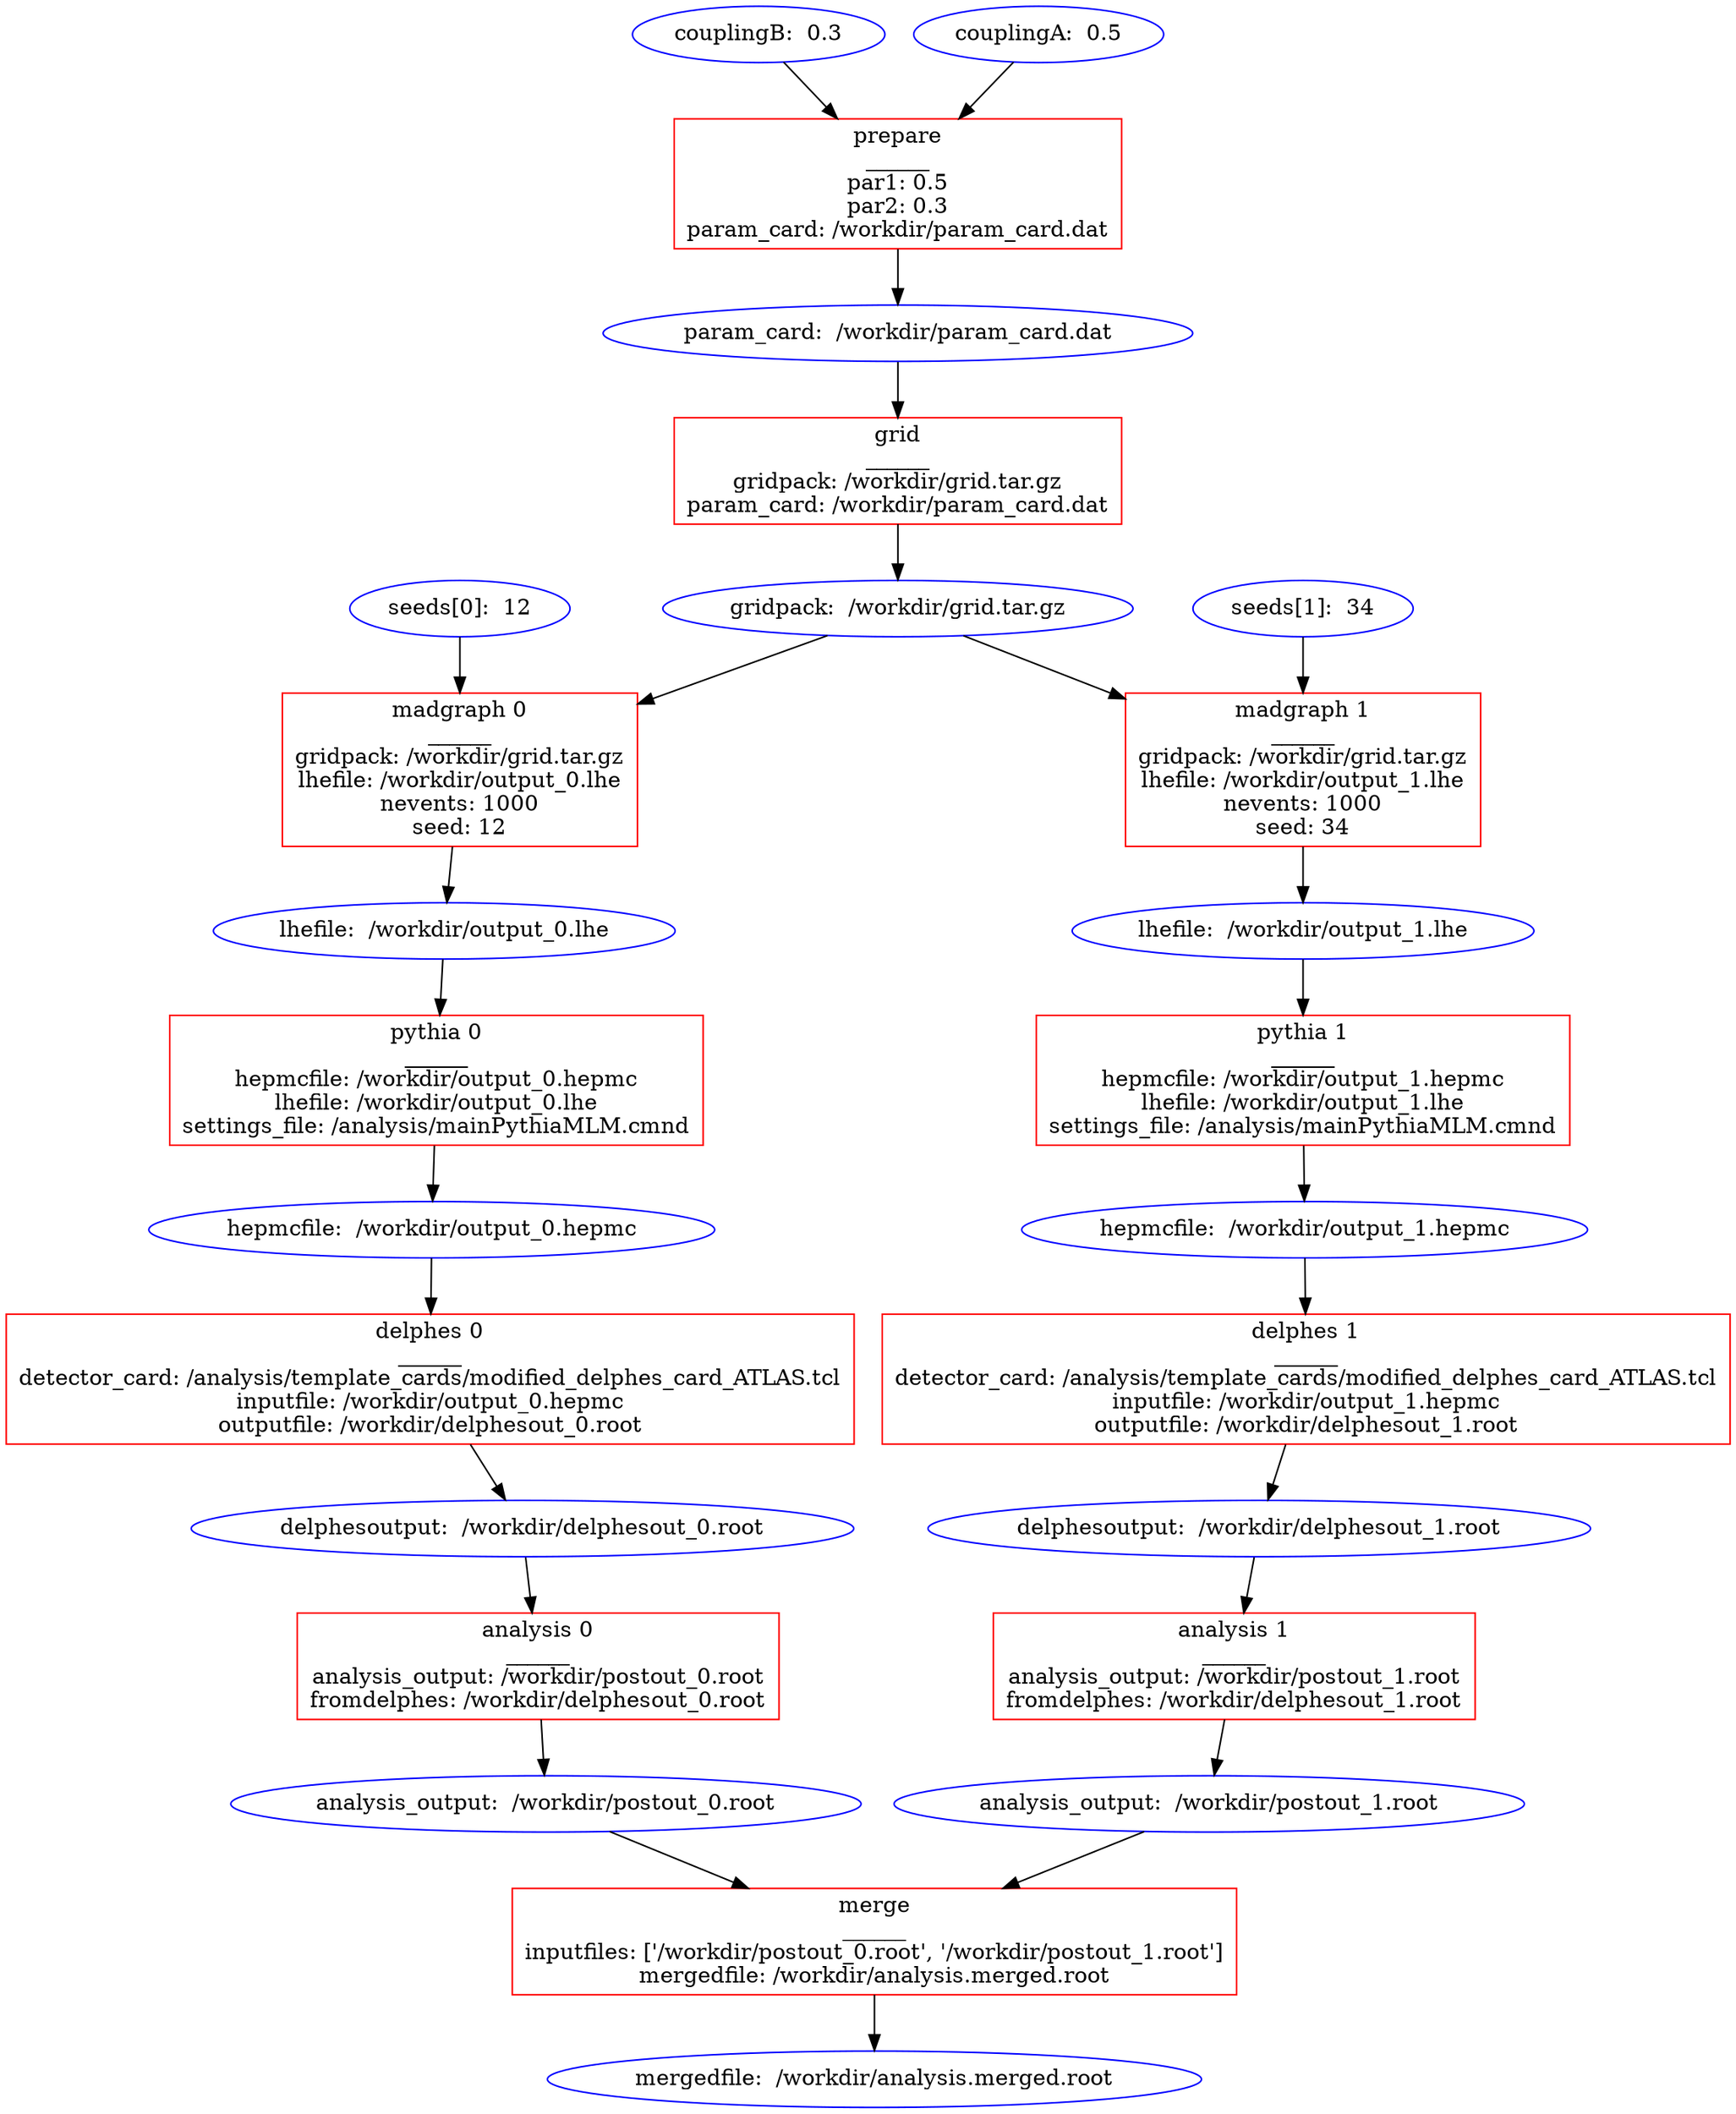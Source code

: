 digraph G {
"output_7e015899-f96d-11e5-a722-98fe944a88e0_seeds_0" [color=blue, label="seeds[0]:  12"];
"output_7e015899-f96d-11e5-a722-98fe944a88e0_seeds_1" [color=blue, label="seeds[1]:  34"];
"output_7e015899-f96d-11e5-a722-98fe944a88e0_couplingB" [color=blue, label="couplingB:  0.3"];
"output_7e015899-f96d-11e5-a722-98fe944a88e0_couplingA" [color=blue, label="couplingA:  0.5"];
"7e9c36f5-f96d-11e5-94bc-98fe944a88e0" [color=red, label="prepare\n______\npar1: 0.5\npar2: 0.3\nparam_card: /workdir/param_card.dat\n", shape=box];
"output_7e9c36f5-f96d-11e5-94bc-98fe944a88e0_param_card" [color=blue, label="param_card:  /workdir/param_card.dat"];
"7e9c36f5-f96d-11e5-94bc-98fe944a88e0" -> "output_7e9c36f5-f96d-11e5-94bc-98fe944a88e0_param_card";
"output_7e015899-f96d-11e5-a722-98fe944a88e0_couplingA" -> "7e9c36f5-f96d-11e5-94bc-98fe944a88e0";
"output_7e015899-f96d-11e5-a722-98fe944a88e0_couplingB" -> "7e9c36f5-f96d-11e5-94bc-98fe944a88e0";
"7f35f323-f96d-11e5-b645-98fe944a88e0" [color=red, label="grid\n______\ngridpack: /workdir/grid.tar.gz\nparam_card: /workdir/param_card.dat\n", shape=box];
"output_7f35f323-f96d-11e5-b645-98fe944a88e0_gridpack" [color=blue, label="gridpack:  /workdir/grid.tar.gz"];
"7f35f323-f96d-11e5-b645-98fe944a88e0" -> "output_7f35f323-f96d-11e5-b645-98fe944a88e0_gridpack";
"output_7e9c36f5-f96d-11e5-94bc-98fe944a88e0_param_card" -> "7f35f323-f96d-11e5-b645-98fe944a88e0";
"7fcff4fd-f96d-11e5-892d-98fe944a88e0" [color=red, label="madgraph 0\n______\ngridpack: /workdir/grid.tar.gz\nlhefile: /workdir/output_0.lhe\nnevents: 1000\nseed: 12\n", shape=box];
"output_7fcff4fd-f96d-11e5-892d-98fe944a88e0_lhefile" [color=blue, label="lhefile:  /workdir/output_0.lhe"];
"7fcff4fd-f96d-11e5-892d-98fe944a88e0" -> "output_7fcff4fd-f96d-11e5-892d-98fe944a88e0_lhefile";
"output_7f35f323-f96d-11e5-b645-98fe944a88e0_gridpack" -> "7fcff4fd-f96d-11e5-892d-98fe944a88e0";
"output_7e015899-f96d-11e5-a722-98fe944a88e0_seeds_0" -> "7fcff4fd-f96d-11e5-892d-98fe944a88e0";
"806a506b-f96d-11e5-bf77-98fe944a88e0" [color=red, label="pythia 0\n______\nhepmcfile: /workdir/output_0.hepmc\nlhefile: /workdir/output_0.lhe\nsettings_file: /analysis/mainPythiaMLM.cmnd\n", shape=box];
"output_806a506b-f96d-11e5-bf77-98fe944a88e0_hepmcfile" [color=blue, label="hepmcfile:  /workdir/output_0.hepmc"];
"806a506b-f96d-11e5-bf77-98fe944a88e0" -> "output_806a506b-f96d-11e5-bf77-98fe944a88e0_hepmcfile";
"output_7fcff4fd-f96d-11e5-892d-98fe944a88e0_lhefile" -> "806a506b-f96d-11e5-bf77-98fe944a88e0";
"810458e1-f96d-11e5-9a81-98fe944a88e0" [color=red, label="delphes 0\n______\ndetector_card: /analysis/template_cards/modified_delphes_card_ATLAS.tcl\ninputfile: /workdir/output_0.hepmc\noutputfile: /workdir/delphesout_0.root\n", shape=box];
"output_810458e1-f96d-11e5-9a81-98fe944a88e0_delphesoutput" [color=blue, label="delphesoutput:  /workdir/delphesout_0.root"];
"810458e1-f96d-11e5-9a81-98fe944a88e0" -> "output_810458e1-f96d-11e5-9a81-98fe944a88e0_delphesoutput";
"output_806a506b-f96d-11e5-bf77-98fe944a88e0_hepmcfile" -> "810458e1-f96d-11e5-9a81-98fe944a88e0";
"819ec4ae-f96d-11e5-bbc9-98fe944a88e0" [color=red, label="analysis 0\n______\nanalysis_output: /workdir/postout_0.root\nfromdelphes: /workdir/delphesout_0.root\n", shape=box];
"output_819ec4ae-f96d-11e5-bbc9-98fe944a88e0_analysis_output" [color=blue, label="analysis_output:  /workdir/postout_0.root"];
"819ec4ae-f96d-11e5-bbc9-98fe944a88e0" -> "output_819ec4ae-f96d-11e5-bbc9-98fe944a88e0_analysis_output";
"output_810458e1-f96d-11e5-9a81-98fe944a88e0_delphesoutput" -> "819ec4ae-f96d-11e5-bbc9-98fe944a88e0";
"7fcffb8f-f96d-11e5-8cdd-98fe944a88e0" [color=red, label="madgraph 1\n______\ngridpack: /workdir/grid.tar.gz\nlhefile: /workdir/output_1.lhe\nnevents: 1000\nseed: 34\n", shape=box];
"output_7fcffb8f-f96d-11e5-8cdd-98fe944a88e0_lhefile" [color=blue, label="lhefile:  /workdir/output_1.lhe"];
"7fcffb8f-f96d-11e5-8cdd-98fe944a88e0" -> "output_7fcffb8f-f96d-11e5-8cdd-98fe944a88e0_lhefile";
"output_7f35f323-f96d-11e5-b645-98fe944a88e0_gridpack" -> "7fcffb8f-f96d-11e5-8cdd-98fe944a88e0";
"output_7e015899-f96d-11e5-a722-98fe944a88e0_seeds_1" -> "7fcffb8f-f96d-11e5-8cdd-98fe944a88e0";
"806a5787-f96d-11e5-84a0-98fe944a88e0" [color=red, label="pythia 1\n______\nhepmcfile: /workdir/output_1.hepmc\nlhefile: /workdir/output_1.lhe\nsettings_file: /analysis/mainPythiaMLM.cmnd\n", shape=box];
"output_806a5787-f96d-11e5-84a0-98fe944a88e0_hepmcfile" [color=blue, label="hepmcfile:  /workdir/output_1.hepmc"];
"806a5787-f96d-11e5-84a0-98fe944a88e0" -> "output_806a5787-f96d-11e5-84a0-98fe944a88e0_hepmcfile";
"output_7fcffb8f-f96d-11e5-8cdd-98fe944a88e0_lhefile" -> "806a5787-f96d-11e5-84a0-98fe944a88e0";
"8104606b-f96d-11e5-b037-98fe944a88e0" [color=red, label="delphes 1\n______\ndetector_card: /analysis/template_cards/modified_delphes_card_ATLAS.tcl\ninputfile: /workdir/output_1.hepmc\noutputfile: /workdir/delphesout_1.root\n", shape=box];
"output_8104606b-f96d-11e5-b037-98fe944a88e0_delphesoutput" [color=blue, label="delphesoutput:  /workdir/delphesout_1.root"];
"8104606b-f96d-11e5-b037-98fe944a88e0" -> "output_8104606b-f96d-11e5-b037-98fe944a88e0_delphesoutput";
"output_806a5787-f96d-11e5-84a0-98fe944a88e0_hepmcfile" -> "8104606b-f96d-11e5-b037-98fe944a88e0";
"819ecd11-f96d-11e5-b841-98fe944a88e0" [color=red, label="analysis 1\n______\nanalysis_output: /workdir/postout_1.root\nfromdelphes: /workdir/delphesout_1.root\n", shape=box];
"output_819ecd11-f96d-11e5-b841-98fe944a88e0_analysis_output" [color=blue, label="analysis_output:  /workdir/postout_1.root"];
"819ecd11-f96d-11e5-b841-98fe944a88e0" -> "output_819ecd11-f96d-11e5-b841-98fe944a88e0_analysis_output";
"output_8104606b-f96d-11e5-b037-98fe944a88e0_delphesoutput" -> "819ecd11-f96d-11e5-b841-98fe944a88e0";
"82397b66-f96d-11e5-8191-98fe944a88e0" [color=red, label="merge\n______\ninputfiles: ['/workdir/postout_0.root', '/workdir/postout_1.root']\nmergedfile: /workdir/analysis.merged.root\n", shape=box];
"output_82397b66-f96d-11e5-8191-98fe944a88e0_mergedfile" [color=blue, label="mergedfile:  /workdir/analysis.merged.root"];
"82397b66-f96d-11e5-8191-98fe944a88e0" -> "output_82397b66-f96d-11e5-8191-98fe944a88e0_mergedfile";
"output_819ec4ae-f96d-11e5-bbc9-98fe944a88e0_analysis_output" -> "82397b66-f96d-11e5-8191-98fe944a88e0";
"output_819ecd11-f96d-11e5-b841-98fe944a88e0_analysis_output" -> "82397b66-f96d-11e5-8191-98fe944a88e0";
}
